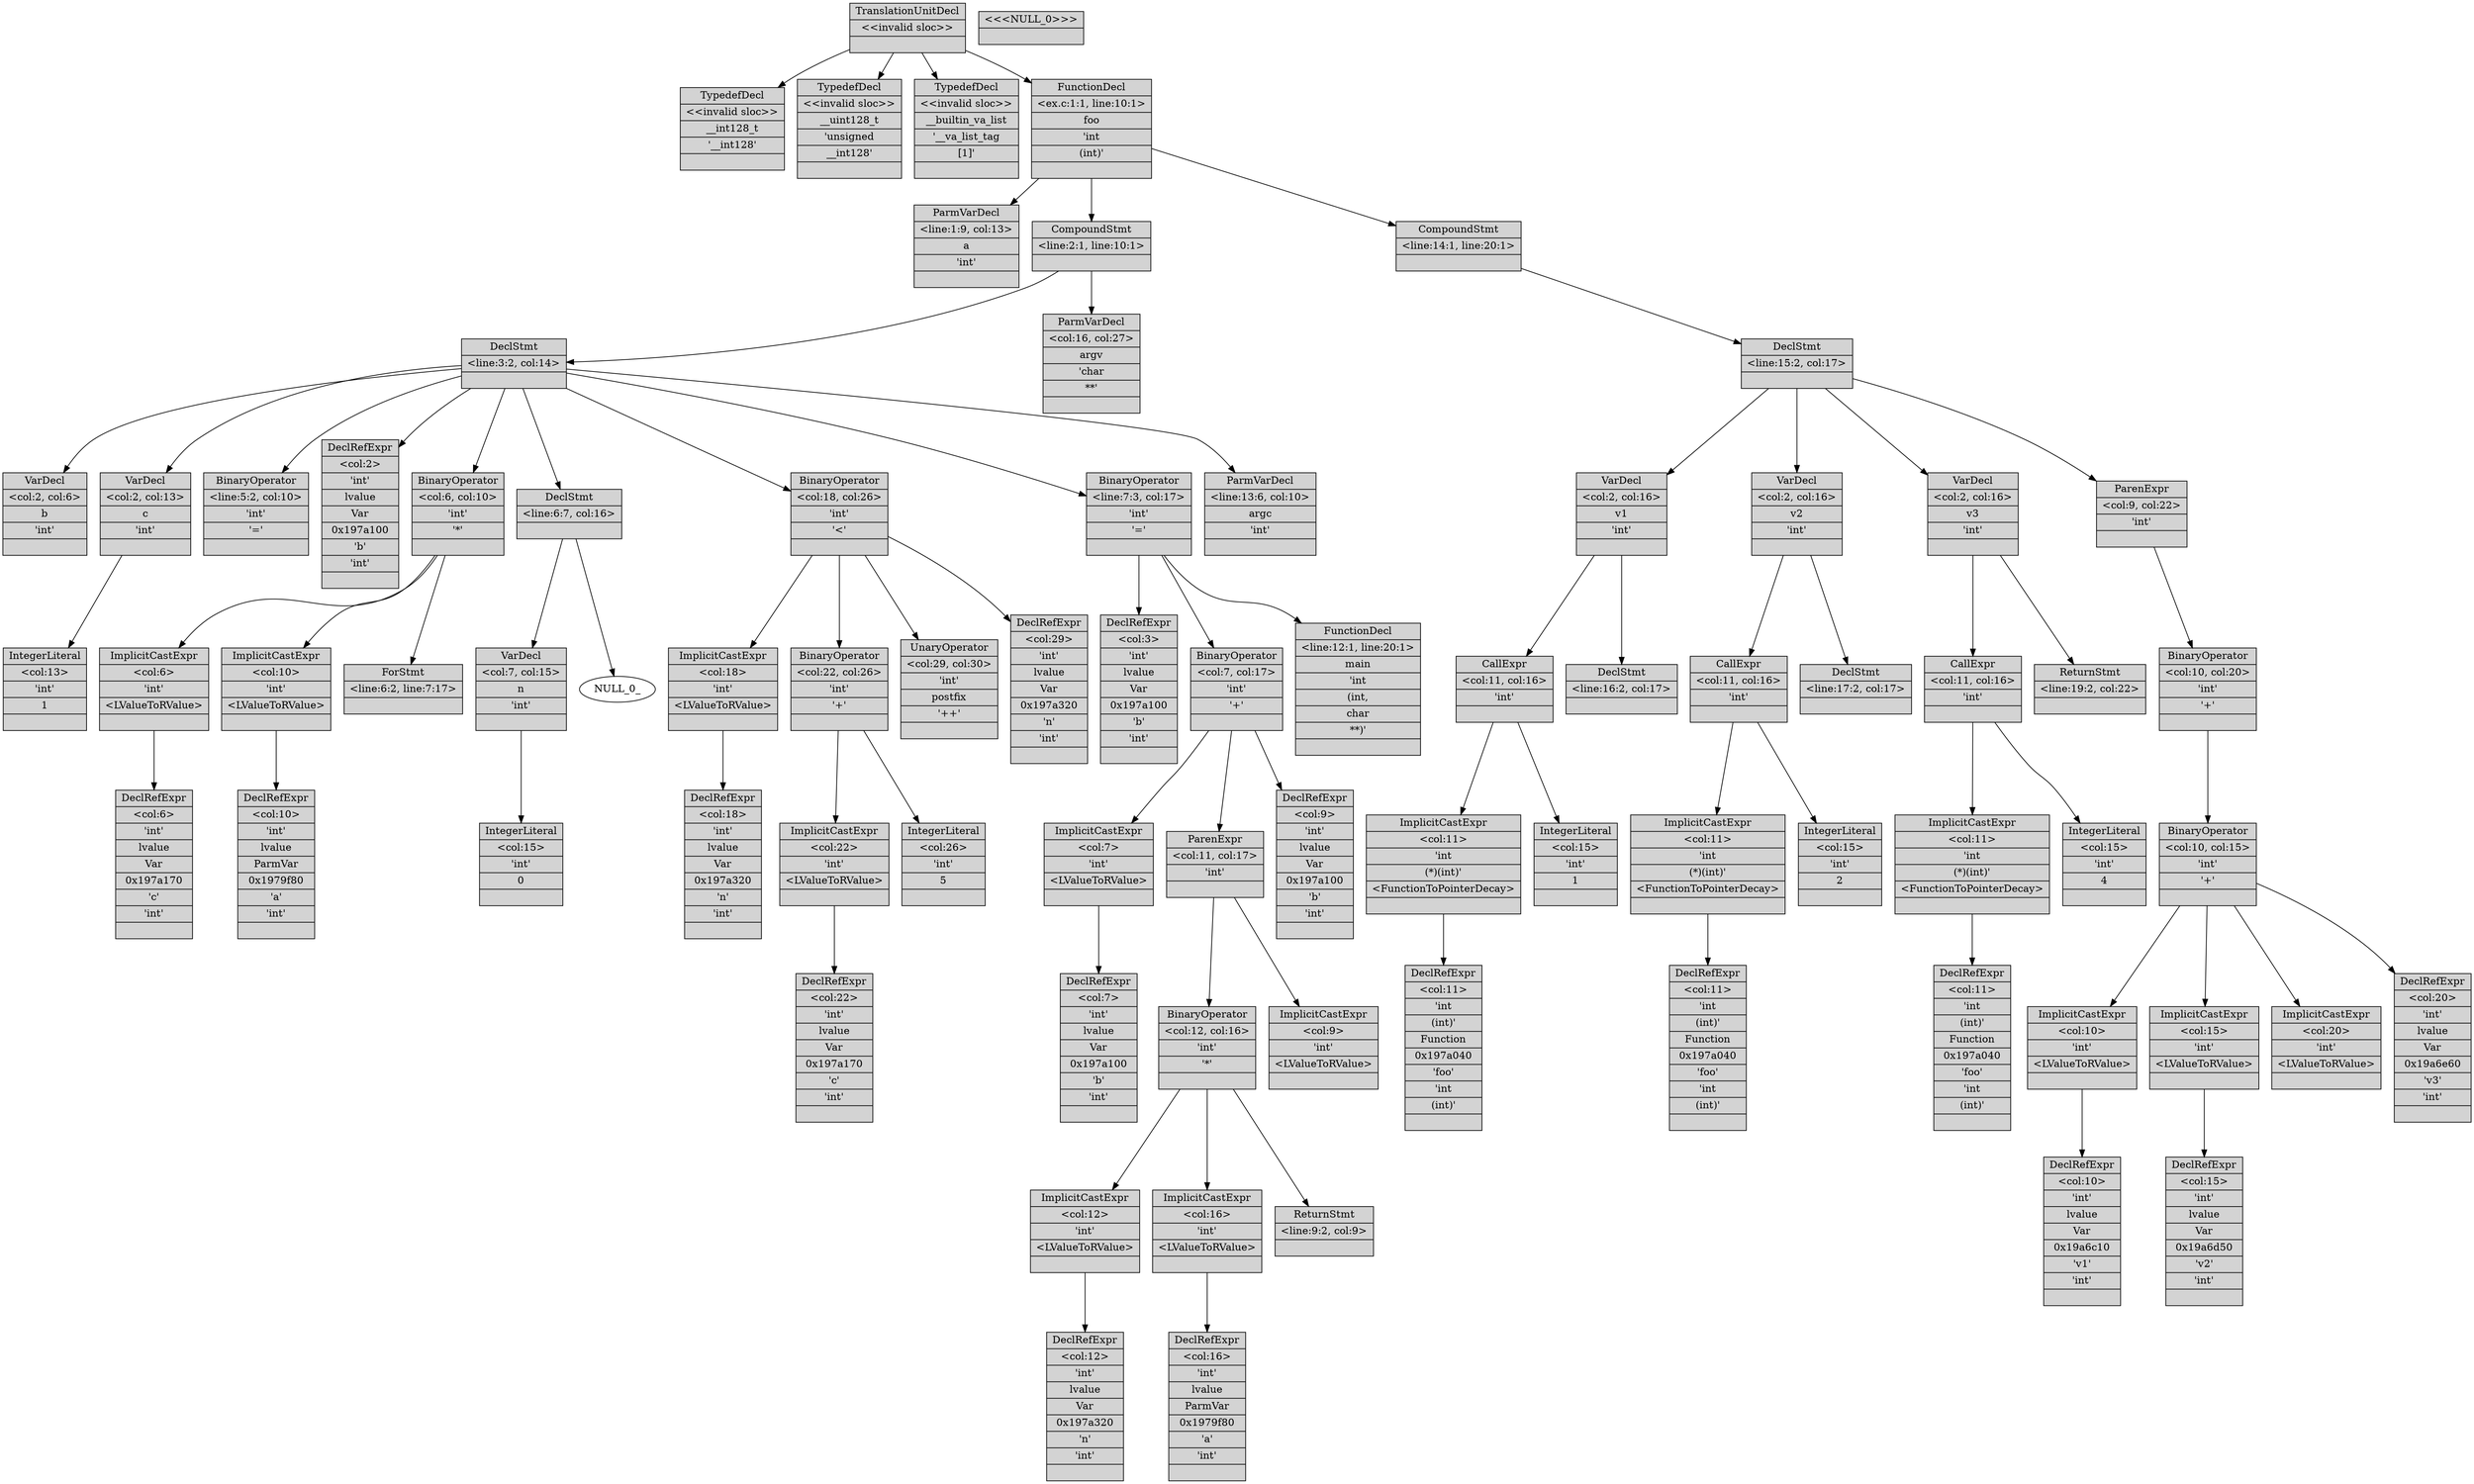digraph {
    TranslationUnitDecl_0x1979690 [shape=record,style=filled,fillcolor=lightgrey,label="{ TranslationUnitDecl| &lt;&lt;invalid&nbsp;sloc&gt;&gt;| }"];
    TypedefDecl_0x1979b70 [shape=record,style=filled,fillcolor=lightgrey,label="{ TypedefDecl| &lt;&lt;invalid&nbsp;sloc&gt;&gt;| __int128_t| '__int128'| }"];
    TranslationUnitDecl_0x1979690 -> TypedefDecl_0x1979b70 [style="solid",color=black,weight=100,constraint=true];
    TypedefDecl_0x1979bd0 [shape=record,style=filled,fillcolor=lightgrey,label="{ TypedefDecl| &lt;&lt;invalid&nbsp;sloc&gt;&gt;| __uint128_t| 'unsigned| __int128'| }"];
    TranslationUnitDecl_0x1979690 -> TypedefDecl_0x1979bd0 [style="solid",color=black,weight=100,constraint=true];
    TypedefDecl_0x1979f20 [shape=record,style=filled,fillcolor=lightgrey,label="{ TypedefDecl| &lt;&lt;invalid&nbsp;sloc&gt;&gt;| __builtin_va_list| '__va_list_tag| [1]'| }"];
    TranslationUnitDecl_0x1979690 -> TypedefDecl_0x1979f20 [style="solid",color=black,weight=100,constraint=true];
    FunctionDecl_0x197a040 [shape=record,style=filled,fillcolor=lightgrey,label="{ FunctionDecl| &lt;ex.c:1:1,&nbsp;line:10:1&gt;| foo| 'int| (int)'| }"];
    TranslationUnitDecl_0x1979690 -> FunctionDecl_0x197a040 [style="solid",color=black,weight=100,constraint=true];
    ParmVarDecl_0x1979f80 [shape=record,style=filled,fillcolor=lightgrey,label="{ ParmVarDecl| &lt;line:1:9,&nbsp;col:13&gt;| a| 'int'| }"];
    FunctionDecl_0x197a040 -> ParmVarDecl_0x1979f80 [style="solid",color=black,weight=100,constraint=true];
    CompoundStmt_0x19a6928 [shape=record,style=filled,fillcolor=lightgrey,label="{ CompoundStmt| &lt;line:2:1,&nbsp;line:10:1&gt;| }"];
    FunctionDecl_0x197a040 -> CompoundStmt_0x19a6928 [style="solid",color=black,weight=100,constraint=true];
    DeclStmt_0x197a200 [shape=record,style=filled,fillcolor=lightgrey,label="{ DeclStmt| &lt;line:3:2,&nbsp;col:14&gt;| }"];
    CompoundStmt_0x19a6928 -> DeclStmt_0x197a200 [style="solid",color=black,weight=100,constraint=true];
    VarDecl_0x197a100 [shape=record,style=filled,fillcolor=lightgrey,label="{ VarDecl| &lt;col:2,&nbsp;col:6&gt;| b| 'int'| }"];
    DeclStmt_0x197a200 -> VarDecl_0x197a100 [style="solid",color=black,weight=100,constraint=true];
    VarDecl_0x197a170 [shape=record,style=filled,fillcolor=lightgrey,label="{ VarDecl| &lt;col:2,&nbsp;col:13&gt;| c| 'int'| }"];
    DeclStmt_0x197a200 -> VarDecl_0x197a170 [style="solid",color=black,weight=100,constraint=true];
    IntegerLiteral_0x197a1c8 [shape=record,style=filled,fillcolor=lightgrey,label="{ IntegerLiteral| &lt;col:13&gt;| 'int'| 1| }"];
    VarDecl_0x197a170 -> IntegerLiteral_0x197a1c8 [style="solid",color=black,weight=100,constraint=true];
    BinaryOperator_0x197a2e8 [shape=record,style=filled,fillcolor=lightgrey,label="{ BinaryOperator| &lt;line:5:2,&nbsp;col:10&gt;| 'int'| '='| }"];
    DeclStmt_0x197a200 -> BinaryOperator_0x197a2e8 [style="solid",color=black,weight=100,constraint=true];
    DeclRefExpr_0x197a218 [shape=record,style=filled,fillcolor=lightgrey,label="{ DeclRefExpr| &lt;col:2&gt;| 'int'| lvalue| Var| 0x197a100| 'b'| 'int'| }"];
    DeclStmt_0x197a200 -> DeclRefExpr_0x197a218 [style="solid",color=black,weight=100,constraint=true];
    BinaryOperator_0x197a2c0 [shape=record,style=filled,fillcolor=lightgrey,label="{ BinaryOperator| &lt;col:6,&nbsp;col:10&gt;| 'int'| '*'| }"];
    DeclStmt_0x197a200 -> BinaryOperator_0x197a2c0 [style="solid",color=black,weight=100,constraint=true];
    ImplicitCastExpr_0x197a290 [shape=record,style=filled,fillcolor=lightgrey,label="{ ImplicitCastExpr| &lt;col:6&gt;| 'int'| &lt;LValueToRValue&gt;| }"];
    BinaryOperator_0x197a2c0 -> ImplicitCastExpr_0x197a290 [style="solid",color=black,weight=100,constraint=true];
    DeclRefExpr_0x197a240 [shape=record,style=filled,fillcolor=lightgrey,label="{ DeclRefExpr| &lt;col:6&gt;| 'int'| lvalue| Var| 0x197a170| 'c'| 'int'| }"];
    ImplicitCastExpr_0x197a290 -> DeclRefExpr_0x197a240 [style="solid",color=black,weight=100,constraint=true];
    ImplicitCastExpr_0x197a2a8 [shape=record,style=filled,fillcolor=lightgrey,label="{ ImplicitCastExpr| &lt;col:10&gt;| 'int'| &lt;LValueToRValue&gt;| }"];
    BinaryOperator_0x197a2c0 -> ImplicitCastExpr_0x197a2a8 [style="solid",color=black,weight=100,constraint=true];
    DeclRefExpr_0x197a268 [shape=record,style=filled,fillcolor=lightgrey,label="{ DeclRefExpr| &lt;col:10&gt;| 'int'| lvalue| ParmVar| 0x1979f80| 'a'| 'int'| }"];
    ImplicitCastExpr_0x197a2a8 -> DeclRefExpr_0x197a268 [style="solid",color=black,weight=100,constraint=true];
    ForStmt_0x19a6888 [shape=record,style=filled,fillcolor=lightgrey,label="{ ForStmt| &lt;line:6:2,&nbsp;line:7:17&gt;| }"];
    BinaryOperator_0x197a2c0 -> ForStmt_0x19a6888 [style="solid",color=black,weight=100,constraint=true];
    DeclStmt_0x197a398 [shape=record,style=filled,fillcolor=lightgrey,label="{ DeclStmt| &lt;line:6:7,&nbsp;col:16&gt;| }"];
    DeclStmt_0x197a200 -> DeclStmt_0x197a398 [style="solid",color=black,weight=100,constraint=true];
    VarDecl_0x197a320 [shape=record,style=filled,fillcolor=lightgrey,label="{ VarDecl| &lt;col:7,&nbsp;col:15&gt;| n| 'int'| }"];
    DeclStmt_0x197a398 -> VarDecl_0x197a320 [style="solid",color=black,weight=100,constraint=true];
    IntegerLiteral_0x197a378 [shape=record,style=filled,fillcolor=lightgrey,label="{ IntegerLiteral| &lt;col:15&gt;| 'int'| 0| }"];
    VarDecl_0x197a320 -> IntegerLiteral_0x197a378 [style="solid",color=black,weight=100,constraint=true];
    NULL_0 [shape=record,style=filled,fillcolor=lightgrey,label="{ &lt;&lt;&lt;NULL_0&gt;&gt;&gt;| }"];
    DeclStmt_0x197a398 -> NULL_0_ [style="solid",color=black,weight=100,constraint=true];
    BinaryOperator_0x19a6698 [shape=record,style=filled,fillcolor=lightgrey,label="{ BinaryOperator| &lt;col:18,&nbsp;col:26&gt;| 'int'| '&lt;'| }"];
    DeclStmt_0x197a200 -> BinaryOperator_0x19a6698 [style="solid",color=black,weight=100,constraint=true];
    ImplicitCastExpr_0x19a6680 [shape=record,style=filled,fillcolor=lightgrey,label="{ ImplicitCastExpr| &lt;col:18&gt;| 'int'| &lt;LValueToRValue&gt;| }"];
    BinaryOperator_0x19a6698 -> ImplicitCastExpr_0x19a6680 [style="solid",color=black,weight=100,constraint=true];
    DeclRefExpr_0x19a65d0 [shape=record,style=filled,fillcolor=lightgrey,label="{ DeclRefExpr| &lt;col:18&gt;| 'int'| lvalue| Var| 0x197a320| 'n'| 'int'| }"];
    ImplicitCastExpr_0x19a6680 -> DeclRefExpr_0x19a65d0 [style="solid",color=black,weight=100,constraint=true];
    BinaryOperator_0x19a6658 [shape=record,style=filled,fillcolor=lightgrey,label="{ BinaryOperator| &lt;col:22,&nbsp;col:26&gt;| 'int'| '+'| }"];
    BinaryOperator_0x19a6698 -> BinaryOperator_0x19a6658 [style="solid",color=black,weight=100,constraint=true];
    ImplicitCastExpr_0x19a6640 [shape=record,style=filled,fillcolor=lightgrey,label="{ ImplicitCastExpr| &lt;col:22&gt;| 'int'| &lt;LValueToRValue&gt;| }"];
    BinaryOperator_0x19a6658 -> ImplicitCastExpr_0x19a6640 [style="solid",color=black,weight=100,constraint=true];
    DeclRefExpr_0x19a65f8 [shape=record,style=filled,fillcolor=lightgrey,label="{ DeclRefExpr| &lt;col:22&gt;| 'int'| lvalue| Var| 0x197a170| 'c'| 'int'| }"];
    ImplicitCastExpr_0x19a6640 -> DeclRefExpr_0x19a65f8 [style="solid",color=black,weight=100,constraint=true];
    IntegerLiteral_0x19a6620 [shape=record,style=filled,fillcolor=lightgrey,label="{ IntegerLiteral| &lt;col:26&gt;| 'int'| 5| }"];
    BinaryOperator_0x19a6658 -> IntegerLiteral_0x19a6620 [style="solid",color=black,weight=100,constraint=true];
    UnaryOperator_0x19a66e8 [shape=record,style=filled,fillcolor=lightgrey,label="{ UnaryOperator| &lt;col:29,&nbsp;col:30&gt;| 'int'| postfix| '++'| }"];
    BinaryOperator_0x19a6698 -> UnaryOperator_0x19a66e8 [style="solid",color=black,weight=100,constraint=true];
    DeclRefExpr_0x19a66c0 [shape=record,style=filled,fillcolor=lightgrey,label="{ DeclRefExpr| &lt;col:29&gt;| 'int'| lvalue| Var| 0x197a320| 'n'| 'int'| }"];
    BinaryOperator_0x19a6698 -> DeclRefExpr_0x19a66c0 [style="solid",color=black,weight=100,constraint=true];
    BinaryOperator_0x19a6860 [shape=record,style=filled,fillcolor=lightgrey,label="{ BinaryOperator| &lt;line:7:3,&nbsp;col:17&gt;| 'int'| '='| }"];
    DeclStmt_0x197a200 -> BinaryOperator_0x19a6860 [style="solid",color=black,weight=100,constraint=true];
    DeclRefExpr_0x19a6708 [shape=record,style=filled,fillcolor=lightgrey,label="{ DeclRefExpr| &lt;col:3&gt;| 'int'| lvalue| Var| 0x197a100| 'b'| 'int'| }"];
    BinaryOperator_0x19a6860 -> DeclRefExpr_0x19a6708 [style="solid",color=black,weight=100,constraint=true];
    BinaryOperator_0x19a6838 [shape=record,style=filled,fillcolor=lightgrey,label="{ BinaryOperator| &lt;col:7,&nbsp;col:17&gt;| 'int'| '+'| }"];
    BinaryOperator_0x19a6860 -> BinaryOperator_0x19a6838 [style="solid",color=black,weight=100,constraint=true];
    ImplicitCastExpr_0x19a6820 [shape=record,style=filled,fillcolor=lightgrey,label="{ ImplicitCastExpr| &lt;col:7&gt;| 'int'| &lt;LValueToRValue&gt;| }"];
    BinaryOperator_0x19a6838 -> ImplicitCastExpr_0x19a6820 [style="solid",color=black,weight=100,constraint=true];
    DeclRefExpr_0x19a6730 [shape=record,style=filled,fillcolor=lightgrey,label="{ DeclRefExpr| &lt;col:7&gt;| 'int'| lvalue| Var| 0x197a100| 'b'| 'int'| }"];
    ImplicitCastExpr_0x19a6820 -> DeclRefExpr_0x19a6730 [style="solid",color=black,weight=100,constraint=true];
    ParenExpr_0x19a6800 [shape=record,style=filled,fillcolor=lightgrey,label="{ ParenExpr| &lt;col:11,&nbsp;col:17&gt;| 'int'| }"];
    BinaryOperator_0x19a6838 -> ParenExpr_0x19a6800 [style="solid",color=black,weight=100,constraint=true];
    BinaryOperator_0x19a67d8 [shape=record,style=filled,fillcolor=lightgrey,label="{ BinaryOperator| &lt;col:12,&nbsp;col:16&gt;| 'int'| '*'| }"];
    ParenExpr_0x19a6800 -> BinaryOperator_0x19a67d8 [style="solid",color=black,weight=100,constraint=true];
    ImplicitCastExpr_0x19a67a8 [shape=record,style=filled,fillcolor=lightgrey,label="{ ImplicitCastExpr| &lt;col:12&gt;| 'int'| &lt;LValueToRValue&gt;| }"];
    BinaryOperator_0x19a67d8 -> ImplicitCastExpr_0x19a67a8 [style="solid",color=black,weight=100,constraint=true];
    DeclRefExpr_0x19a6758 [shape=record,style=filled,fillcolor=lightgrey,label="{ DeclRefExpr| &lt;col:12&gt;| 'int'| lvalue| Var| 0x197a320| 'n'| 'int'| }"];
    ImplicitCastExpr_0x19a67a8 -> DeclRefExpr_0x19a6758 [style="solid",color=black,weight=100,constraint=true];
    ImplicitCastExpr_0x19a67c0 [shape=record,style=filled,fillcolor=lightgrey,label="{ ImplicitCastExpr| &lt;col:16&gt;| 'int'| &lt;LValueToRValue&gt;| }"];
    BinaryOperator_0x19a67d8 -> ImplicitCastExpr_0x19a67c0 [style="solid",color=black,weight=100,constraint=true];
    DeclRefExpr_0x19a6780 [shape=record,style=filled,fillcolor=lightgrey,label="{ DeclRefExpr| &lt;col:16&gt;| 'int'| lvalue| ParmVar| 0x1979f80| 'a'| 'int'| }"];
    ImplicitCastExpr_0x19a67c0 -> DeclRefExpr_0x19a6780 [style="solid",color=black,weight=100,constraint=true];
    ReturnStmt_0x19a6908 [shape=record,style=filled,fillcolor=lightgrey,label="{ ReturnStmt| &lt;line:9:2,&nbsp;col:9&gt;| }"];
    BinaryOperator_0x19a67d8 -> ReturnStmt_0x19a6908 [style="solid",color=black,weight=100,constraint=true];
    ImplicitCastExpr_0x19a68f0 [shape=record,style=filled,fillcolor=lightgrey,label="{ ImplicitCastExpr| &lt;col:9&gt;| 'int'| &lt;LValueToRValue&gt;| }"];
    ParenExpr_0x19a6800 -> ImplicitCastExpr_0x19a68f0 [style="solid",color=black,weight=100,constraint=true];
    DeclRefExpr_0x19a68c8 [shape=record,style=filled,fillcolor=lightgrey,label="{ DeclRefExpr| &lt;col:9&gt;| 'int'| lvalue| Var| 0x197a100| 'b'| 'int'| }"];
    BinaryOperator_0x19a6838 -> DeclRefExpr_0x19a68c8 [style="solid",color=black,weight=100,constraint=true];
    FunctionDecl_0x19a6b50 [shape=record,style=filled,fillcolor=lightgrey,label="{ FunctionDecl| &lt;line:12:1,&nbsp;line:20:1&gt;| main| 'int| (int,| char| **)'| }"];
    BinaryOperator_0x19a6860 -> FunctionDecl_0x19a6b50 [style="solid",color=black,weight=100,constraint=true];
    ParmVarDecl_0x19a6970 [shape=record,style=filled,fillcolor=lightgrey,label="{ ParmVarDecl| &lt;line:13:6,&nbsp;col:10&gt;| argc| 'int'| }"];
    DeclStmt_0x197a200 -> ParmVarDecl_0x19a6970 [style="solid",color=black,weight=100,constraint=true];
    ParmVarDecl_0x19a6a80 [shape=record,style=filled,fillcolor=lightgrey,label="{ ParmVarDecl| &lt;col:16,&nbsp;col:27&gt;| argv| 'char| **'| }"];
    CompoundStmt_0x19a6928 -> ParmVarDecl_0x19a6a80 [style="solid",color=black,weight=100,constraint=true];
    CompoundStmt_0x19a70b0 [shape=record,style=filled,fillcolor=lightgrey,label="{ CompoundStmt| &lt;line:14:1,&nbsp;line:20:1&gt;| }"];
    FunctionDecl_0x197a040 -> CompoundStmt_0x19a70b0 [style="solid",color=black,weight=100,constraint=true];
    DeclStmt_0x19a6d20 [shape=record,style=filled,fillcolor=lightgrey,label="{ DeclStmt| &lt;line:15:2,&nbsp;col:17&gt;| }"];
    CompoundStmt_0x19a70b0 -> DeclStmt_0x19a6d20 [style="solid",color=black,weight=100,constraint=true];
    VarDecl_0x19a6c10 [shape=record,style=filled,fillcolor=lightgrey,label="{ VarDecl| &lt;col:2,&nbsp;col:16&gt;| v1| 'int'| }"];
    DeclStmt_0x19a6d20 -> VarDecl_0x19a6c10 [style="solid",color=black,weight=100,constraint=true];
    CallExpr_0x19a6cf0 [shape=record,style=filled,fillcolor=lightgrey,label="{ CallExpr| &lt;col:11,&nbsp;col:16&gt;| 'int'| }"];
    VarDecl_0x19a6c10 -> CallExpr_0x19a6cf0 [style="solid",color=black,weight=100,constraint=true];
    ImplicitCastExpr_0x19a6cd8 [shape=record,style=filled,fillcolor=lightgrey,label="{ ImplicitCastExpr| &lt;col:11&gt;| 'int| (*)(int)'| &lt;FunctionToPointerDecay&gt;| }"];
    CallExpr_0x19a6cf0 -> ImplicitCastExpr_0x19a6cd8 [style="solid",color=black,weight=100,constraint=true];
    DeclRefExpr_0x19a6c68 [shape=record,style=filled,fillcolor=lightgrey,label="{ DeclRefExpr| &lt;col:11&gt;| 'int| (int)'| Function| 0x197a040| 'foo'| 'int| (int)'| }"];
    ImplicitCastExpr_0x19a6cd8 -> DeclRefExpr_0x19a6c68 [style="solid",color=black,weight=100,constraint=true];
    IntegerLiteral_0x19a6c90 [shape=record,style=filled,fillcolor=lightgrey,label="{ IntegerLiteral| &lt;col:15&gt;| 'int'| 1| }"];
    CallExpr_0x19a6cf0 -> IntegerLiteral_0x19a6c90 [style="solid",color=black,weight=100,constraint=true];
    DeclStmt_0x19a6e38 [shape=record,style=filled,fillcolor=lightgrey,label="{ DeclStmt| &lt;line:16:2,&nbsp;col:17&gt;| }"];
    VarDecl_0x19a6c10 -> DeclStmt_0x19a6e38 [style="solid",color=black,weight=100,constraint=true];
    VarDecl_0x19a6d50 [shape=record,style=filled,fillcolor=lightgrey,label="{ VarDecl| &lt;col:2,&nbsp;col:16&gt;| v2| 'int'| }"];
    DeclStmt_0x19a6d20 -> VarDecl_0x19a6d50 [style="solid",color=black,weight=100,constraint=true];
    CallExpr_0x19a6e08 [shape=record,style=filled,fillcolor=lightgrey,label="{ CallExpr| &lt;col:11,&nbsp;col:16&gt;| 'int'| }"];
    VarDecl_0x19a6d50 -> CallExpr_0x19a6e08 [style="solid",color=black,weight=100,constraint=true];
    ImplicitCastExpr_0x19a6df0 [shape=record,style=filled,fillcolor=lightgrey,label="{ ImplicitCastExpr| &lt;col:11&gt;| 'int| (*)(int)'| &lt;FunctionToPointerDecay&gt;| }"];
    CallExpr_0x19a6e08 -> ImplicitCastExpr_0x19a6df0 [style="solid",color=black,weight=100,constraint=true];
    DeclRefExpr_0x19a6da8 [shape=record,style=filled,fillcolor=lightgrey,label="{ DeclRefExpr| &lt;col:11&gt;| 'int| (int)'| Function| 0x197a040| 'foo'| 'int| (int)'| }"];
    ImplicitCastExpr_0x19a6df0 -> DeclRefExpr_0x19a6da8 [style="solid",color=black,weight=100,constraint=true];
    IntegerLiteral_0x19a6dd0 [shape=record,style=filled,fillcolor=lightgrey,label="{ IntegerLiteral| &lt;col:15&gt;| 'int'| 2| }"];
    CallExpr_0x19a6e08 -> IntegerLiteral_0x19a6dd0 [style="solid",color=black,weight=100,constraint=true];
    DeclStmt_0x19a6f48 [shape=record,style=filled,fillcolor=lightgrey,label="{ DeclStmt| &lt;line:17:2,&nbsp;col:17&gt;| }"];
    VarDecl_0x19a6d50 -> DeclStmt_0x19a6f48 [style="solid",color=black,weight=100,constraint=true];
    VarDecl_0x19a6e60 [shape=record,style=filled,fillcolor=lightgrey,label="{ VarDecl| &lt;col:2,&nbsp;col:16&gt;| v3| 'int'| }"];
    DeclStmt_0x19a6d20 -> VarDecl_0x19a6e60 [style="solid",color=black,weight=100,constraint=true];
    CallExpr_0x19a6f18 [shape=record,style=filled,fillcolor=lightgrey,label="{ CallExpr| &lt;col:11,&nbsp;col:16&gt;| 'int'| }"];
    VarDecl_0x19a6e60 -> CallExpr_0x19a6f18 [style="solid",color=black,weight=100,constraint=true];
    ImplicitCastExpr_0x19a6f00 [shape=record,style=filled,fillcolor=lightgrey,label="{ ImplicitCastExpr| &lt;col:11&gt;| 'int| (*)(int)'| &lt;FunctionToPointerDecay&gt;| }"];
    CallExpr_0x19a6f18 -> ImplicitCastExpr_0x19a6f00 [style="solid",color=black,weight=100,constraint=true];
    DeclRefExpr_0x19a6eb8 [shape=record,style=filled,fillcolor=lightgrey,label="{ DeclRefExpr| &lt;col:11&gt;| 'int| (int)'| Function| 0x197a040| 'foo'| 'int| (int)'| }"];
    ImplicitCastExpr_0x19a6f00 -> DeclRefExpr_0x19a6eb8 [style="solid",color=black,weight=100,constraint=true];
    IntegerLiteral_0x19a6ee0 [shape=record,style=filled,fillcolor=lightgrey,label="{ IntegerLiteral| &lt;col:15&gt;| 'int'| 4| }"];
    CallExpr_0x19a6f18 -> IntegerLiteral_0x19a6ee0 [style="solid",color=black,weight=100,constraint=true];
    ReturnStmt_0x19a7090 [shape=record,style=filled,fillcolor=lightgrey,label="{ ReturnStmt| &lt;line:19:2,&nbsp;col:22&gt;| }"];
    VarDecl_0x19a6e60 -> ReturnStmt_0x19a7090 [style="solid",color=black,weight=100,constraint=true];
    ParenExpr_0x19a7070 [shape=record,style=filled,fillcolor=lightgrey,label="{ ParenExpr| &lt;col:9,&nbsp;col:22&gt;| 'int'| }"];
    DeclStmt_0x19a6d20 -> ParenExpr_0x19a7070 [style="solid",color=black,weight=100,constraint=true];
    BinaryOperator_0x19a7048 [shape=record,style=filled,fillcolor=lightgrey,label="{ BinaryOperator| &lt;col:10,&nbsp;col:20&gt;| 'int'| '+'| }"];
    ParenExpr_0x19a7070 -> BinaryOperator_0x19a7048 [style="solid",color=black,weight=100,constraint=true];
    BinaryOperator_0x19a6fe0 [shape=record,style=filled,fillcolor=lightgrey,label="{ BinaryOperator| &lt;col:10,&nbsp;col:15&gt;| 'int'| '+'| }"];
    BinaryOperator_0x19a7048 -> BinaryOperator_0x19a6fe0 [style="solid",color=black,weight=100,constraint=true];
    ImplicitCastExpr_0x19a6fb0 [shape=record,style=filled,fillcolor=lightgrey,label="{ ImplicitCastExpr| &lt;col:10&gt;| 'int'| &lt;LValueToRValue&gt;| }"];
    BinaryOperator_0x19a6fe0 -> ImplicitCastExpr_0x19a6fb0 [style="solid",color=black,weight=100,constraint=true];
    DeclRefExpr_0x19a6f60 [shape=record,style=filled,fillcolor=lightgrey,label="{ DeclRefExpr| &lt;col:10&gt;| 'int'| lvalue| Var| 0x19a6c10| 'v1'| 'int'| }"];
    ImplicitCastExpr_0x19a6fb0 -> DeclRefExpr_0x19a6f60 [style="solid",color=black,weight=100,constraint=true];
    ImplicitCastExpr_0x19a6fc8 [shape=record,style=filled,fillcolor=lightgrey,label="{ ImplicitCastExpr| &lt;col:15&gt;| 'int'| &lt;LValueToRValue&gt;| }"];
    BinaryOperator_0x19a6fe0 -> ImplicitCastExpr_0x19a6fc8 [style="solid",color=black,weight=100,constraint=true];
    DeclRefExpr_0x19a6f88 [shape=record,style=filled,fillcolor=lightgrey,label="{ DeclRefExpr| &lt;col:15&gt;| 'int'| lvalue| Var| 0x19a6d50| 'v2'| 'int'| }"];
    ImplicitCastExpr_0x19a6fc8 -> DeclRefExpr_0x19a6f88 [style="solid",color=black,weight=100,constraint=true];
    ImplicitCastExpr_0x19a7030 [shape=record,style=filled,fillcolor=lightgrey,label="{ ImplicitCastExpr| &lt;col:20&gt;| 'int'| &lt;LValueToRValue&gt;| }"];
    BinaryOperator_0x19a6fe0 -> ImplicitCastExpr_0x19a7030 [style="solid",color=black,weight=100,constraint=true];
    DeclRefExpr_0x19a7008 [shape=record,style=filled,fillcolor=lightgrey,label="{ DeclRefExpr| &lt;col:20&gt;| 'int'| lvalue| Var| 0x19a6e60| 'v3'| 'int'| }"];
    BinaryOperator_0x19a6fe0 -> DeclRefExpr_0x19a7008 [style="solid",color=black,weight=100,constraint=true];
}
